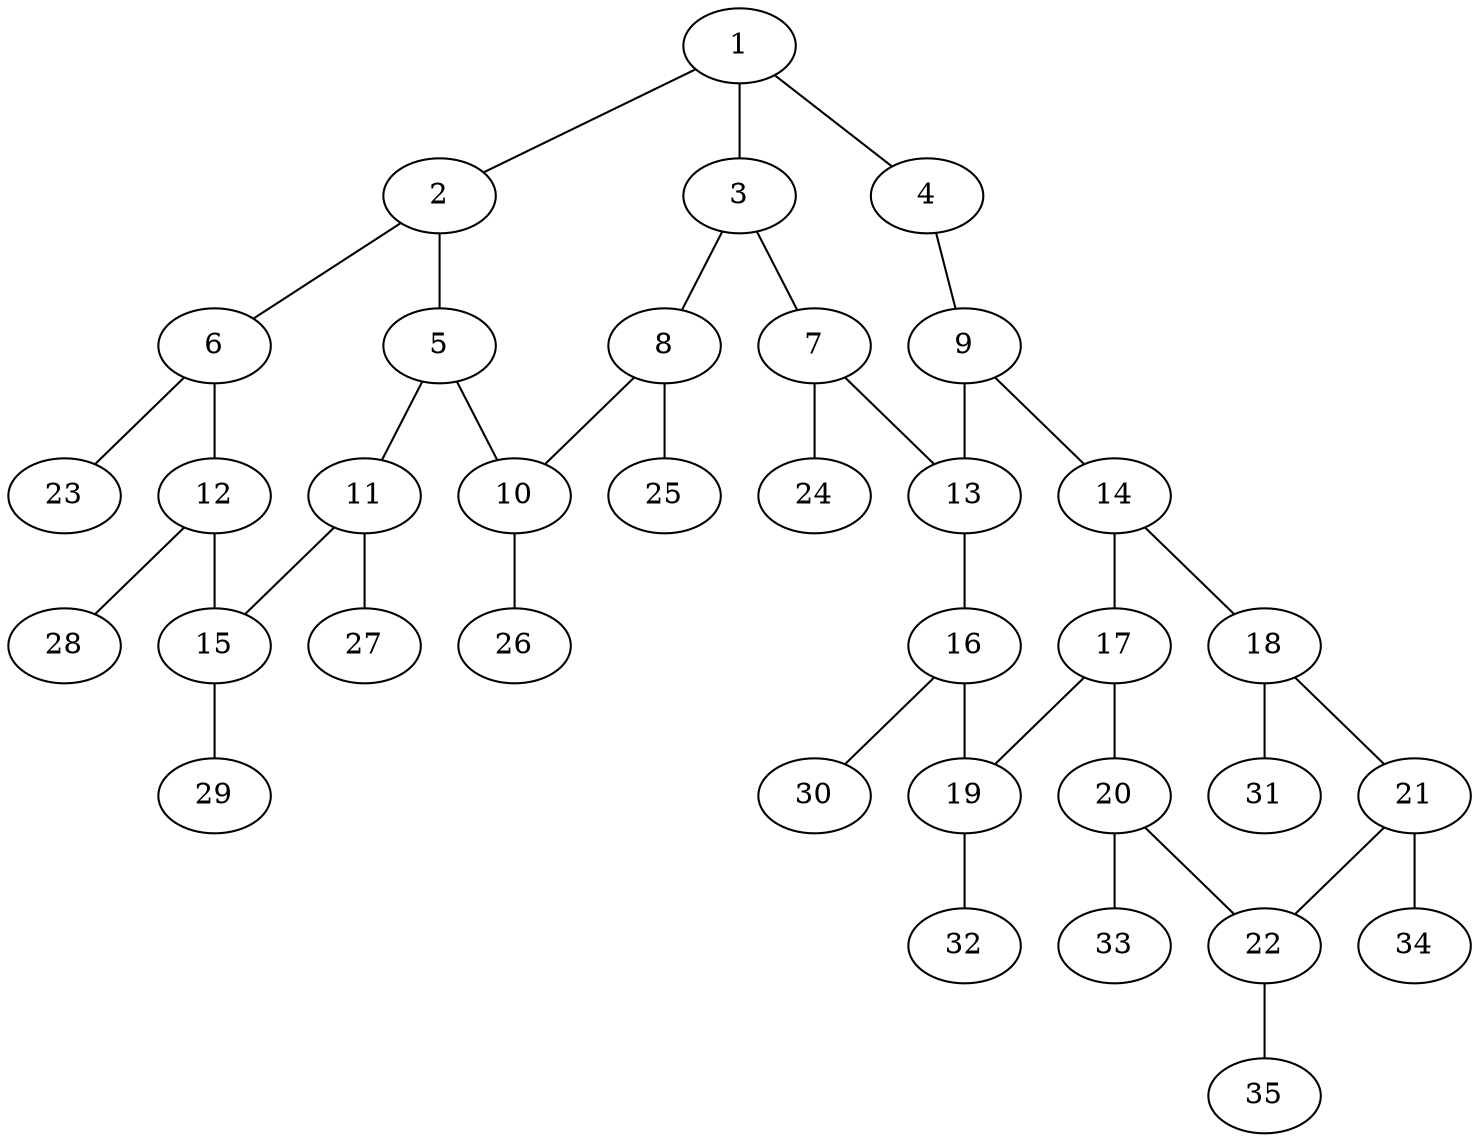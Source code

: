 graph molecule_1988 {
	1	 [chem=C];
	2	 [chem=C];
	1 -- 2	 [valence=1];
	3	 [chem=C];
	1 -- 3	 [valence=1];
	4	 [chem=N];
	1 -- 4	 [valence=2];
	5	 [chem=C];
	2 -- 5	 [valence=2];
	6	 [chem=C];
	2 -- 6	 [valence=1];
	7	 [chem=C];
	3 -- 7	 [valence=2];
	8	 [chem=C];
	3 -- 8	 [valence=1];
	9	 [chem=C];
	4 -- 9	 [valence=1];
	10	 [chem=C];
	5 -- 10	 [valence=1];
	11	 [chem=C];
	5 -- 11	 [valence=1];
	12	 [chem=C];
	6 -- 12	 [valence=2];
	23	 [chem=H];
	6 -- 23	 [valence=1];
	13	 [chem=C];
	7 -- 13	 [valence=1];
	24	 [chem=H];
	7 -- 24	 [valence=1];
	8 -- 10	 [valence=2];
	25	 [chem=H];
	8 -- 25	 [valence=1];
	9 -- 13	 [valence=1];
	14	 [chem=C];
	9 -- 14	 [valence=2];
	26	 [chem=H];
	10 -- 26	 [valence=1];
	15	 [chem=C];
	11 -- 15	 [valence=2];
	27	 [chem=H];
	11 -- 27	 [valence=1];
	12 -- 15	 [valence=1];
	28	 [chem=H];
	12 -- 28	 [valence=1];
	16	 [chem=C];
	13 -- 16	 [valence=2];
	17	 [chem=C];
	14 -- 17	 [valence=1];
	18	 [chem=C];
	14 -- 18	 [valence=1];
	29	 [chem=H];
	15 -- 29	 [valence=1];
	19	 [chem=C];
	16 -- 19	 [valence=1];
	30	 [chem=H];
	16 -- 30	 [valence=1];
	17 -- 19	 [valence=2];
	20	 [chem=C];
	17 -- 20	 [valence=1];
	21	 [chem=C];
	18 -- 21	 [valence=2];
	31	 [chem=H];
	18 -- 31	 [valence=1];
	32	 [chem=H];
	19 -- 32	 [valence=1];
	22	 [chem=C];
	20 -- 22	 [valence=2];
	33	 [chem=H];
	20 -- 33	 [valence=1];
	21 -- 22	 [valence=1];
	34	 [chem=H];
	21 -- 34	 [valence=1];
	35	 [chem=H];
	22 -- 35	 [valence=1];
}
